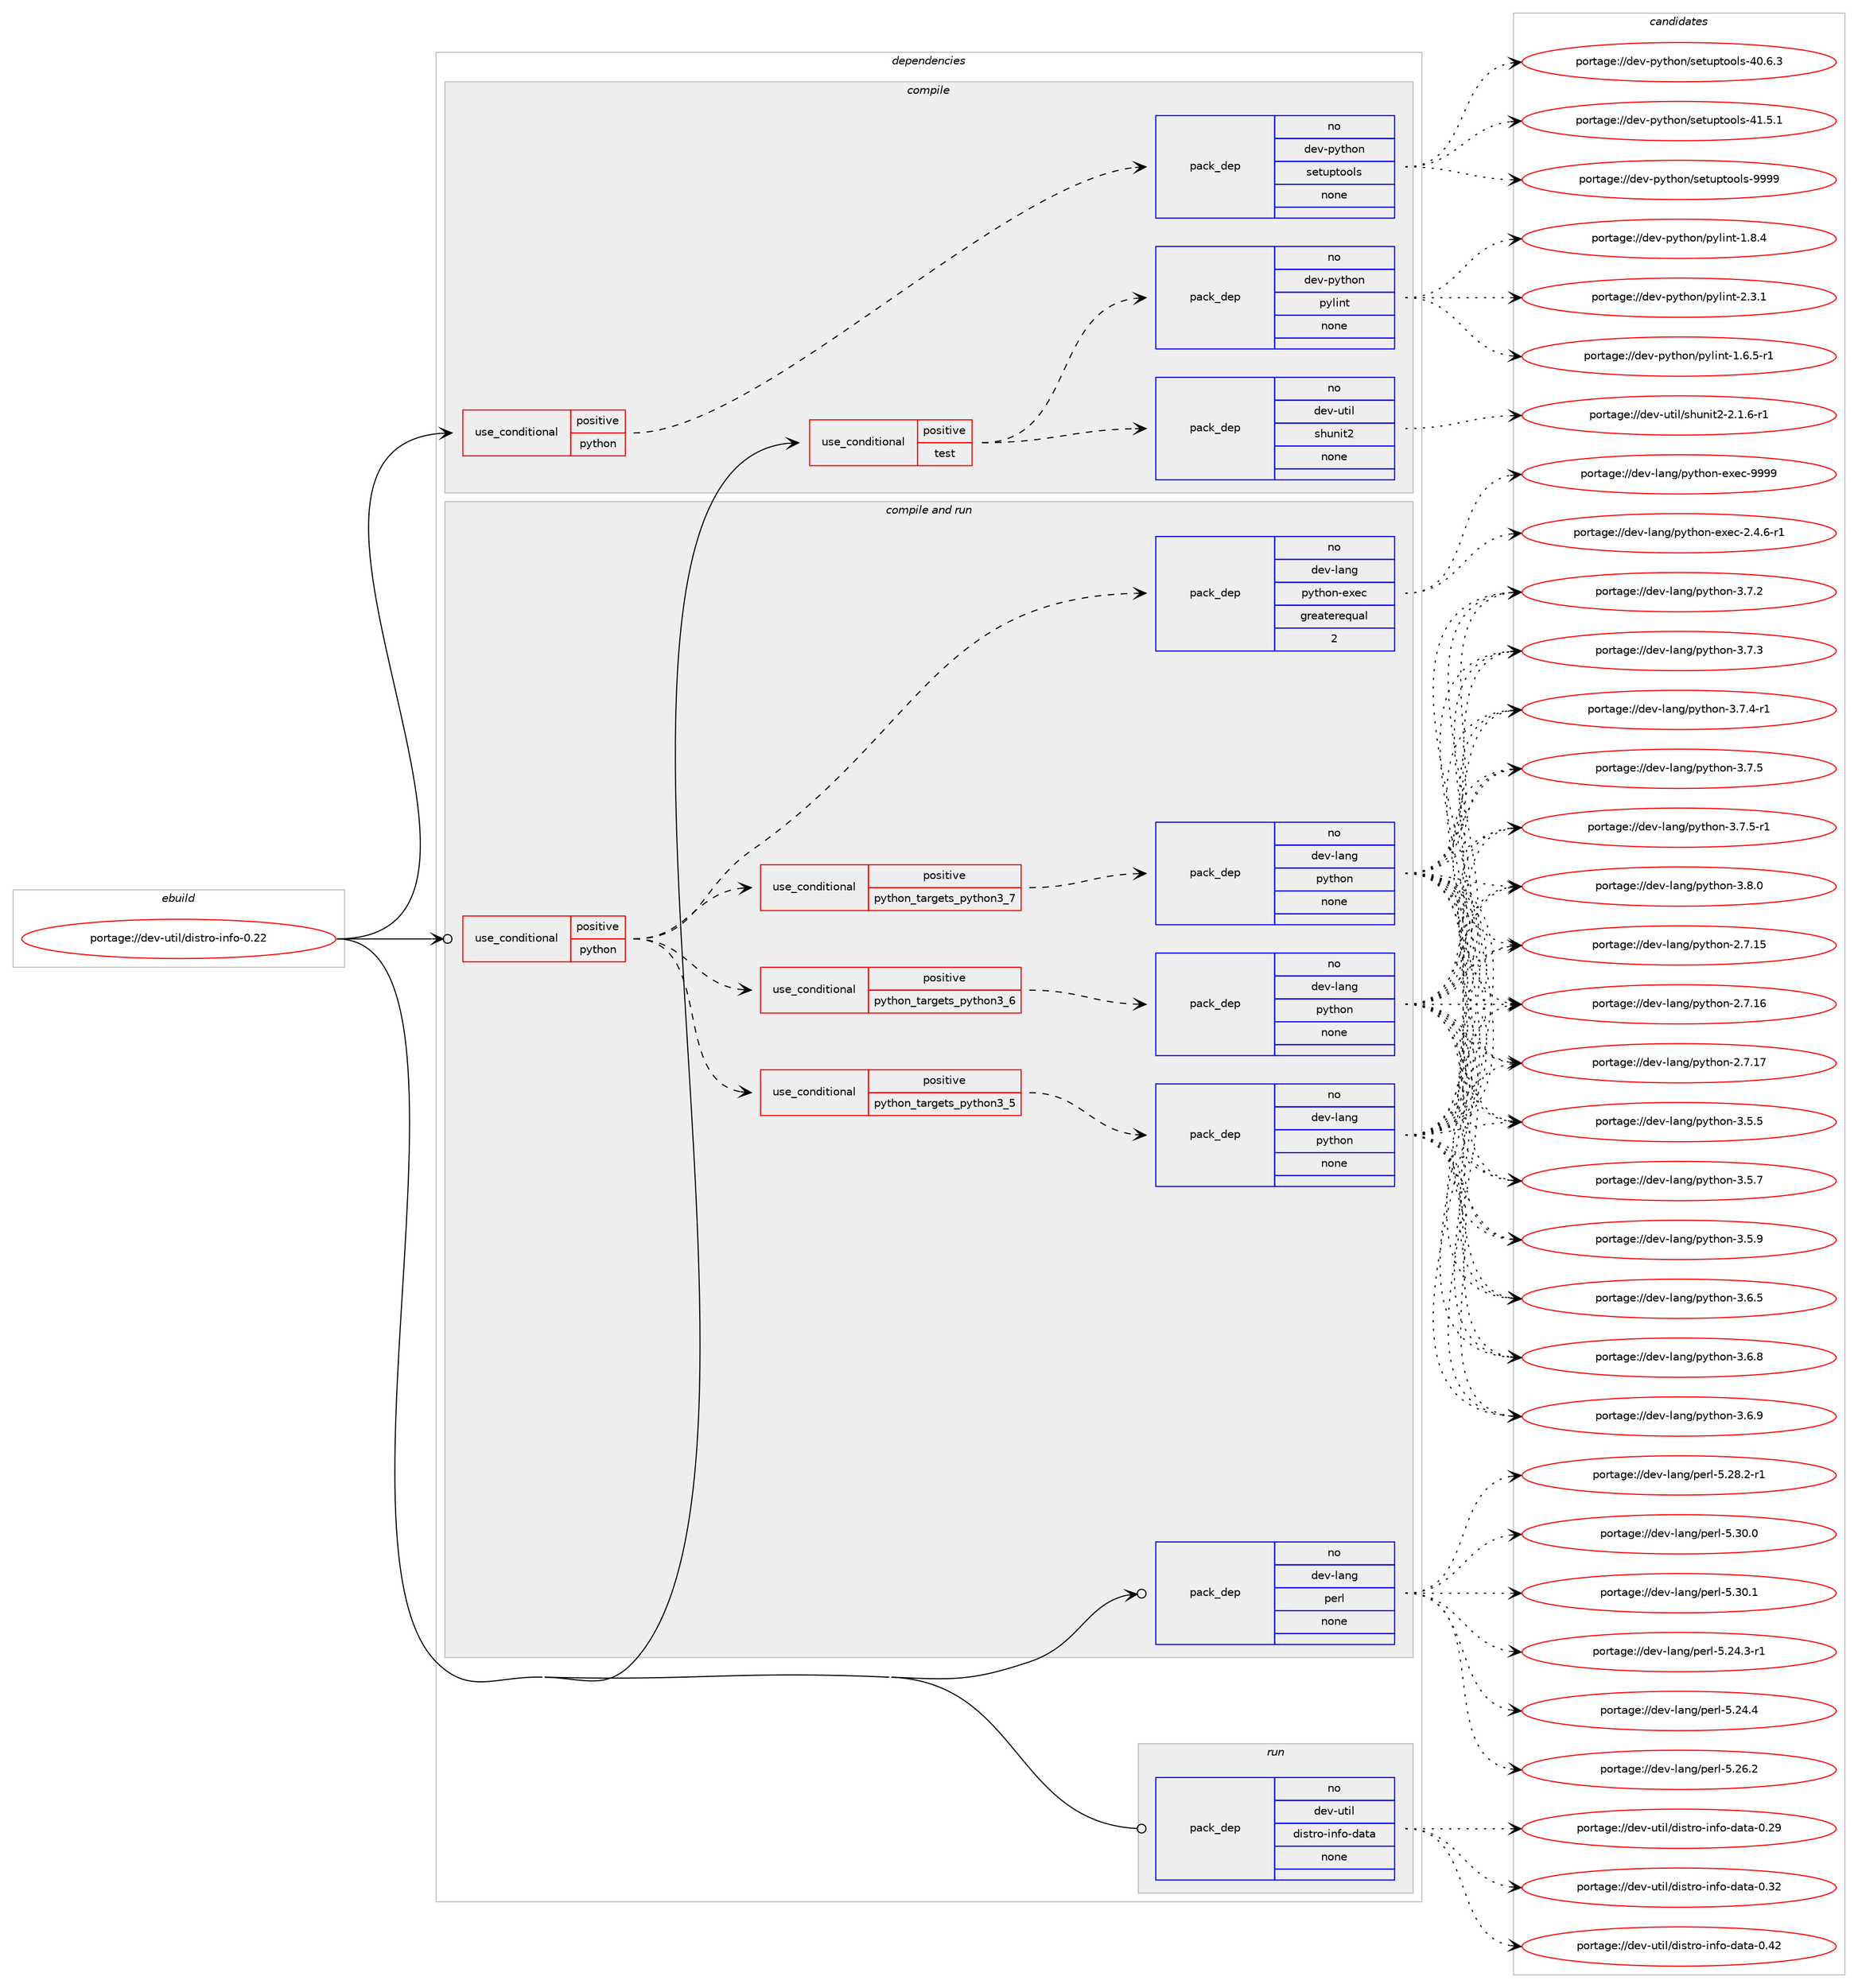 digraph prolog {

# *************
# Graph options
# *************

newrank=true;
concentrate=true;
compound=true;
graph [rankdir=LR,fontname=Helvetica,fontsize=10,ranksep=1.5];#, ranksep=2.5, nodesep=0.2];
edge  [arrowhead=vee];
node  [fontname=Helvetica,fontsize=10];

# **********
# The ebuild
# **********

subgraph cluster_leftcol {
color=gray;
rank=same;
label=<<i>ebuild</i>>;
id [label="portage://dev-util/distro-info-0.22", color=red, width=4, href="../dev-util/distro-info-0.22.svg"];
}

# ****************
# The dependencies
# ****************

subgraph cluster_midcol {
color=gray;
label=<<i>dependencies</i>>;
subgraph cluster_compile {
fillcolor="#eeeeee";
style=filled;
label=<<i>compile</i>>;
subgraph cond71083 {
dependency261811 [label=<<TABLE BORDER="0" CELLBORDER="1" CELLSPACING="0" CELLPADDING="4"><TR><TD ROWSPAN="3" CELLPADDING="10">use_conditional</TD></TR><TR><TD>positive</TD></TR><TR><TD>python</TD></TR></TABLE>>, shape=none, color=red];
subgraph pack187086 {
dependency261812 [label=<<TABLE BORDER="0" CELLBORDER="1" CELLSPACING="0" CELLPADDING="4" WIDTH="220"><TR><TD ROWSPAN="6" CELLPADDING="30">pack_dep</TD></TR><TR><TD WIDTH="110">no</TD></TR><TR><TD>dev-python</TD></TR><TR><TD>setuptools</TD></TR><TR><TD>none</TD></TR><TR><TD></TD></TR></TABLE>>, shape=none, color=blue];
}
dependency261811:e -> dependency261812:w [weight=20,style="dashed",arrowhead="vee"];
}
id:e -> dependency261811:w [weight=20,style="solid",arrowhead="vee"];
subgraph cond71084 {
dependency261813 [label=<<TABLE BORDER="0" CELLBORDER="1" CELLSPACING="0" CELLPADDING="4"><TR><TD ROWSPAN="3" CELLPADDING="10">use_conditional</TD></TR><TR><TD>positive</TD></TR><TR><TD>test</TD></TR></TABLE>>, shape=none, color=red];
subgraph pack187087 {
dependency261814 [label=<<TABLE BORDER="0" CELLBORDER="1" CELLSPACING="0" CELLPADDING="4" WIDTH="220"><TR><TD ROWSPAN="6" CELLPADDING="30">pack_dep</TD></TR><TR><TD WIDTH="110">no</TD></TR><TR><TD>dev-util</TD></TR><TR><TD>shunit2</TD></TR><TR><TD>none</TD></TR><TR><TD></TD></TR></TABLE>>, shape=none, color=blue];
}
dependency261813:e -> dependency261814:w [weight=20,style="dashed",arrowhead="vee"];
subgraph pack187088 {
dependency261815 [label=<<TABLE BORDER="0" CELLBORDER="1" CELLSPACING="0" CELLPADDING="4" WIDTH="220"><TR><TD ROWSPAN="6" CELLPADDING="30">pack_dep</TD></TR><TR><TD WIDTH="110">no</TD></TR><TR><TD>dev-python</TD></TR><TR><TD>pylint</TD></TR><TR><TD>none</TD></TR><TR><TD></TD></TR></TABLE>>, shape=none, color=blue];
}
dependency261813:e -> dependency261815:w [weight=20,style="dashed",arrowhead="vee"];
}
id:e -> dependency261813:w [weight=20,style="solid",arrowhead="vee"];
}
subgraph cluster_compileandrun {
fillcolor="#eeeeee";
style=filled;
label=<<i>compile and run</i>>;
subgraph cond71085 {
dependency261816 [label=<<TABLE BORDER="0" CELLBORDER="1" CELLSPACING="0" CELLPADDING="4"><TR><TD ROWSPAN="3" CELLPADDING="10">use_conditional</TD></TR><TR><TD>positive</TD></TR><TR><TD>python</TD></TR></TABLE>>, shape=none, color=red];
subgraph cond71086 {
dependency261817 [label=<<TABLE BORDER="0" CELLBORDER="1" CELLSPACING="0" CELLPADDING="4"><TR><TD ROWSPAN="3" CELLPADDING="10">use_conditional</TD></TR><TR><TD>positive</TD></TR><TR><TD>python_targets_python3_5</TD></TR></TABLE>>, shape=none, color=red];
subgraph pack187089 {
dependency261818 [label=<<TABLE BORDER="0" CELLBORDER="1" CELLSPACING="0" CELLPADDING="4" WIDTH="220"><TR><TD ROWSPAN="6" CELLPADDING="30">pack_dep</TD></TR><TR><TD WIDTH="110">no</TD></TR><TR><TD>dev-lang</TD></TR><TR><TD>python</TD></TR><TR><TD>none</TD></TR><TR><TD></TD></TR></TABLE>>, shape=none, color=blue];
}
dependency261817:e -> dependency261818:w [weight=20,style="dashed",arrowhead="vee"];
}
dependency261816:e -> dependency261817:w [weight=20,style="dashed",arrowhead="vee"];
subgraph cond71087 {
dependency261819 [label=<<TABLE BORDER="0" CELLBORDER="1" CELLSPACING="0" CELLPADDING="4"><TR><TD ROWSPAN="3" CELLPADDING="10">use_conditional</TD></TR><TR><TD>positive</TD></TR><TR><TD>python_targets_python3_6</TD></TR></TABLE>>, shape=none, color=red];
subgraph pack187090 {
dependency261820 [label=<<TABLE BORDER="0" CELLBORDER="1" CELLSPACING="0" CELLPADDING="4" WIDTH="220"><TR><TD ROWSPAN="6" CELLPADDING="30">pack_dep</TD></TR><TR><TD WIDTH="110">no</TD></TR><TR><TD>dev-lang</TD></TR><TR><TD>python</TD></TR><TR><TD>none</TD></TR><TR><TD></TD></TR></TABLE>>, shape=none, color=blue];
}
dependency261819:e -> dependency261820:w [weight=20,style="dashed",arrowhead="vee"];
}
dependency261816:e -> dependency261819:w [weight=20,style="dashed",arrowhead="vee"];
subgraph cond71088 {
dependency261821 [label=<<TABLE BORDER="0" CELLBORDER="1" CELLSPACING="0" CELLPADDING="4"><TR><TD ROWSPAN="3" CELLPADDING="10">use_conditional</TD></TR><TR><TD>positive</TD></TR><TR><TD>python_targets_python3_7</TD></TR></TABLE>>, shape=none, color=red];
subgraph pack187091 {
dependency261822 [label=<<TABLE BORDER="0" CELLBORDER="1" CELLSPACING="0" CELLPADDING="4" WIDTH="220"><TR><TD ROWSPAN="6" CELLPADDING="30">pack_dep</TD></TR><TR><TD WIDTH="110">no</TD></TR><TR><TD>dev-lang</TD></TR><TR><TD>python</TD></TR><TR><TD>none</TD></TR><TR><TD></TD></TR></TABLE>>, shape=none, color=blue];
}
dependency261821:e -> dependency261822:w [weight=20,style="dashed",arrowhead="vee"];
}
dependency261816:e -> dependency261821:w [weight=20,style="dashed",arrowhead="vee"];
subgraph pack187092 {
dependency261823 [label=<<TABLE BORDER="0" CELLBORDER="1" CELLSPACING="0" CELLPADDING="4" WIDTH="220"><TR><TD ROWSPAN="6" CELLPADDING="30">pack_dep</TD></TR><TR><TD WIDTH="110">no</TD></TR><TR><TD>dev-lang</TD></TR><TR><TD>python-exec</TD></TR><TR><TD>greaterequal</TD></TR><TR><TD>2</TD></TR></TABLE>>, shape=none, color=blue];
}
dependency261816:e -> dependency261823:w [weight=20,style="dashed",arrowhead="vee"];
}
id:e -> dependency261816:w [weight=20,style="solid",arrowhead="odotvee"];
subgraph pack187093 {
dependency261824 [label=<<TABLE BORDER="0" CELLBORDER="1" CELLSPACING="0" CELLPADDING="4" WIDTH="220"><TR><TD ROWSPAN="6" CELLPADDING="30">pack_dep</TD></TR><TR><TD WIDTH="110">no</TD></TR><TR><TD>dev-lang</TD></TR><TR><TD>perl</TD></TR><TR><TD>none</TD></TR><TR><TD></TD></TR></TABLE>>, shape=none, color=blue];
}
id:e -> dependency261824:w [weight=20,style="solid",arrowhead="odotvee"];
}
subgraph cluster_run {
fillcolor="#eeeeee";
style=filled;
label=<<i>run</i>>;
subgraph pack187094 {
dependency261825 [label=<<TABLE BORDER="0" CELLBORDER="1" CELLSPACING="0" CELLPADDING="4" WIDTH="220"><TR><TD ROWSPAN="6" CELLPADDING="30">pack_dep</TD></TR><TR><TD WIDTH="110">no</TD></TR><TR><TD>dev-util</TD></TR><TR><TD>distro-info-data</TD></TR><TR><TD>none</TD></TR><TR><TD></TD></TR></TABLE>>, shape=none, color=blue];
}
id:e -> dependency261825:w [weight=20,style="solid",arrowhead="odot"];
}
}

# **************
# The candidates
# **************

subgraph cluster_choices {
rank=same;
color=gray;
label=<<i>candidates</i>>;

subgraph choice187086 {
color=black;
nodesep=1;
choiceportage100101118451121211161041111104711510111611711211611111110811545524846544651 [label="portage://dev-python/setuptools-40.6.3", color=red, width=4,href="../dev-python/setuptools-40.6.3.svg"];
choiceportage100101118451121211161041111104711510111611711211611111110811545524946534649 [label="portage://dev-python/setuptools-41.5.1", color=red, width=4,href="../dev-python/setuptools-41.5.1.svg"];
choiceportage10010111845112121116104111110471151011161171121161111111081154557575757 [label="portage://dev-python/setuptools-9999", color=red, width=4,href="../dev-python/setuptools-9999.svg"];
dependency261812:e -> choiceportage100101118451121211161041111104711510111611711211611111110811545524846544651:w [style=dotted,weight="100"];
dependency261812:e -> choiceportage100101118451121211161041111104711510111611711211611111110811545524946534649:w [style=dotted,weight="100"];
dependency261812:e -> choiceportage10010111845112121116104111110471151011161171121161111111081154557575757:w [style=dotted,weight="100"];
}
subgraph choice187087 {
color=black;
nodesep=1;
choiceportage1001011184511711610510847115104117110105116504550464946544511449 [label="portage://dev-util/shunit2-2.1.6-r1", color=red, width=4,href="../dev-util/shunit2-2.1.6-r1.svg"];
dependency261814:e -> choiceportage1001011184511711610510847115104117110105116504550464946544511449:w [style=dotted,weight="100"];
}
subgraph choice187088 {
color=black;
nodesep=1;
choiceportage10010111845112121116104111110471121211081051101164549465446534511449 [label="portage://dev-python/pylint-1.6.5-r1", color=red, width=4,href="../dev-python/pylint-1.6.5-r1.svg"];
choiceportage1001011184511212111610411111047112121108105110116454946564652 [label="portage://dev-python/pylint-1.8.4", color=red, width=4,href="../dev-python/pylint-1.8.4.svg"];
choiceportage1001011184511212111610411111047112121108105110116455046514649 [label="portage://dev-python/pylint-2.3.1", color=red, width=4,href="../dev-python/pylint-2.3.1.svg"];
dependency261815:e -> choiceportage10010111845112121116104111110471121211081051101164549465446534511449:w [style=dotted,weight="100"];
dependency261815:e -> choiceportage1001011184511212111610411111047112121108105110116454946564652:w [style=dotted,weight="100"];
dependency261815:e -> choiceportage1001011184511212111610411111047112121108105110116455046514649:w [style=dotted,weight="100"];
}
subgraph choice187089 {
color=black;
nodesep=1;
choiceportage10010111845108971101034711212111610411111045504655464953 [label="portage://dev-lang/python-2.7.15", color=red, width=4,href="../dev-lang/python-2.7.15.svg"];
choiceportage10010111845108971101034711212111610411111045504655464954 [label="portage://dev-lang/python-2.7.16", color=red, width=4,href="../dev-lang/python-2.7.16.svg"];
choiceportage10010111845108971101034711212111610411111045504655464955 [label="portage://dev-lang/python-2.7.17", color=red, width=4,href="../dev-lang/python-2.7.17.svg"];
choiceportage100101118451089711010347112121116104111110455146534653 [label="portage://dev-lang/python-3.5.5", color=red, width=4,href="../dev-lang/python-3.5.5.svg"];
choiceportage100101118451089711010347112121116104111110455146534655 [label="portage://dev-lang/python-3.5.7", color=red, width=4,href="../dev-lang/python-3.5.7.svg"];
choiceportage100101118451089711010347112121116104111110455146534657 [label="portage://dev-lang/python-3.5.9", color=red, width=4,href="../dev-lang/python-3.5.9.svg"];
choiceportage100101118451089711010347112121116104111110455146544653 [label="portage://dev-lang/python-3.6.5", color=red, width=4,href="../dev-lang/python-3.6.5.svg"];
choiceportage100101118451089711010347112121116104111110455146544656 [label="portage://dev-lang/python-3.6.8", color=red, width=4,href="../dev-lang/python-3.6.8.svg"];
choiceportage100101118451089711010347112121116104111110455146544657 [label="portage://dev-lang/python-3.6.9", color=red, width=4,href="../dev-lang/python-3.6.9.svg"];
choiceportage100101118451089711010347112121116104111110455146554650 [label="portage://dev-lang/python-3.7.2", color=red, width=4,href="../dev-lang/python-3.7.2.svg"];
choiceportage100101118451089711010347112121116104111110455146554651 [label="portage://dev-lang/python-3.7.3", color=red, width=4,href="../dev-lang/python-3.7.3.svg"];
choiceportage1001011184510897110103471121211161041111104551465546524511449 [label="portage://dev-lang/python-3.7.4-r1", color=red, width=4,href="../dev-lang/python-3.7.4-r1.svg"];
choiceportage100101118451089711010347112121116104111110455146554653 [label="portage://dev-lang/python-3.7.5", color=red, width=4,href="../dev-lang/python-3.7.5.svg"];
choiceportage1001011184510897110103471121211161041111104551465546534511449 [label="portage://dev-lang/python-3.7.5-r1", color=red, width=4,href="../dev-lang/python-3.7.5-r1.svg"];
choiceportage100101118451089711010347112121116104111110455146564648 [label="portage://dev-lang/python-3.8.0", color=red, width=4,href="../dev-lang/python-3.8.0.svg"];
dependency261818:e -> choiceportage10010111845108971101034711212111610411111045504655464953:w [style=dotted,weight="100"];
dependency261818:e -> choiceportage10010111845108971101034711212111610411111045504655464954:w [style=dotted,weight="100"];
dependency261818:e -> choiceportage10010111845108971101034711212111610411111045504655464955:w [style=dotted,weight="100"];
dependency261818:e -> choiceportage100101118451089711010347112121116104111110455146534653:w [style=dotted,weight="100"];
dependency261818:e -> choiceportage100101118451089711010347112121116104111110455146534655:w [style=dotted,weight="100"];
dependency261818:e -> choiceportage100101118451089711010347112121116104111110455146534657:w [style=dotted,weight="100"];
dependency261818:e -> choiceportage100101118451089711010347112121116104111110455146544653:w [style=dotted,weight="100"];
dependency261818:e -> choiceportage100101118451089711010347112121116104111110455146544656:w [style=dotted,weight="100"];
dependency261818:e -> choiceportage100101118451089711010347112121116104111110455146544657:w [style=dotted,weight="100"];
dependency261818:e -> choiceportage100101118451089711010347112121116104111110455146554650:w [style=dotted,weight="100"];
dependency261818:e -> choiceportage100101118451089711010347112121116104111110455146554651:w [style=dotted,weight="100"];
dependency261818:e -> choiceportage1001011184510897110103471121211161041111104551465546524511449:w [style=dotted,weight="100"];
dependency261818:e -> choiceportage100101118451089711010347112121116104111110455146554653:w [style=dotted,weight="100"];
dependency261818:e -> choiceportage1001011184510897110103471121211161041111104551465546534511449:w [style=dotted,weight="100"];
dependency261818:e -> choiceportage100101118451089711010347112121116104111110455146564648:w [style=dotted,weight="100"];
}
subgraph choice187090 {
color=black;
nodesep=1;
choiceportage10010111845108971101034711212111610411111045504655464953 [label="portage://dev-lang/python-2.7.15", color=red, width=4,href="../dev-lang/python-2.7.15.svg"];
choiceportage10010111845108971101034711212111610411111045504655464954 [label="portage://dev-lang/python-2.7.16", color=red, width=4,href="../dev-lang/python-2.7.16.svg"];
choiceportage10010111845108971101034711212111610411111045504655464955 [label="portage://dev-lang/python-2.7.17", color=red, width=4,href="../dev-lang/python-2.7.17.svg"];
choiceportage100101118451089711010347112121116104111110455146534653 [label="portage://dev-lang/python-3.5.5", color=red, width=4,href="../dev-lang/python-3.5.5.svg"];
choiceportage100101118451089711010347112121116104111110455146534655 [label="portage://dev-lang/python-3.5.7", color=red, width=4,href="../dev-lang/python-3.5.7.svg"];
choiceportage100101118451089711010347112121116104111110455146534657 [label="portage://dev-lang/python-3.5.9", color=red, width=4,href="../dev-lang/python-3.5.9.svg"];
choiceportage100101118451089711010347112121116104111110455146544653 [label="portage://dev-lang/python-3.6.5", color=red, width=4,href="../dev-lang/python-3.6.5.svg"];
choiceportage100101118451089711010347112121116104111110455146544656 [label="portage://dev-lang/python-3.6.8", color=red, width=4,href="../dev-lang/python-3.6.8.svg"];
choiceportage100101118451089711010347112121116104111110455146544657 [label="portage://dev-lang/python-3.6.9", color=red, width=4,href="../dev-lang/python-3.6.9.svg"];
choiceportage100101118451089711010347112121116104111110455146554650 [label="portage://dev-lang/python-3.7.2", color=red, width=4,href="../dev-lang/python-3.7.2.svg"];
choiceportage100101118451089711010347112121116104111110455146554651 [label="portage://dev-lang/python-3.7.3", color=red, width=4,href="../dev-lang/python-3.7.3.svg"];
choiceportage1001011184510897110103471121211161041111104551465546524511449 [label="portage://dev-lang/python-3.7.4-r1", color=red, width=4,href="../dev-lang/python-3.7.4-r1.svg"];
choiceportage100101118451089711010347112121116104111110455146554653 [label="portage://dev-lang/python-3.7.5", color=red, width=4,href="../dev-lang/python-3.7.5.svg"];
choiceportage1001011184510897110103471121211161041111104551465546534511449 [label="portage://dev-lang/python-3.7.5-r1", color=red, width=4,href="../dev-lang/python-3.7.5-r1.svg"];
choiceportage100101118451089711010347112121116104111110455146564648 [label="portage://dev-lang/python-3.8.0", color=red, width=4,href="../dev-lang/python-3.8.0.svg"];
dependency261820:e -> choiceportage10010111845108971101034711212111610411111045504655464953:w [style=dotted,weight="100"];
dependency261820:e -> choiceportage10010111845108971101034711212111610411111045504655464954:w [style=dotted,weight="100"];
dependency261820:e -> choiceportage10010111845108971101034711212111610411111045504655464955:w [style=dotted,weight="100"];
dependency261820:e -> choiceportage100101118451089711010347112121116104111110455146534653:w [style=dotted,weight="100"];
dependency261820:e -> choiceportage100101118451089711010347112121116104111110455146534655:w [style=dotted,weight="100"];
dependency261820:e -> choiceportage100101118451089711010347112121116104111110455146534657:w [style=dotted,weight="100"];
dependency261820:e -> choiceportage100101118451089711010347112121116104111110455146544653:w [style=dotted,weight="100"];
dependency261820:e -> choiceportage100101118451089711010347112121116104111110455146544656:w [style=dotted,weight="100"];
dependency261820:e -> choiceportage100101118451089711010347112121116104111110455146544657:w [style=dotted,weight="100"];
dependency261820:e -> choiceportage100101118451089711010347112121116104111110455146554650:w [style=dotted,weight="100"];
dependency261820:e -> choiceportage100101118451089711010347112121116104111110455146554651:w [style=dotted,weight="100"];
dependency261820:e -> choiceportage1001011184510897110103471121211161041111104551465546524511449:w [style=dotted,weight="100"];
dependency261820:e -> choiceportage100101118451089711010347112121116104111110455146554653:w [style=dotted,weight="100"];
dependency261820:e -> choiceportage1001011184510897110103471121211161041111104551465546534511449:w [style=dotted,weight="100"];
dependency261820:e -> choiceportage100101118451089711010347112121116104111110455146564648:w [style=dotted,weight="100"];
}
subgraph choice187091 {
color=black;
nodesep=1;
choiceportage10010111845108971101034711212111610411111045504655464953 [label="portage://dev-lang/python-2.7.15", color=red, width=4,href="../dev-lang/python-2.7.15.svg"];
choiceportage10010111845108971101034711212111610411111045504655464954 [label="portage://dev-lang/python-2.7.16", color=red, width=4,href="../dev-lang/python-2.7.16.svg"];
choiceportage10010111845108971101034711212111610411111045504655464955 [label="portage://dev-lang/python-2.7.17", color=red, width=4,href="../dev-lang/python-2.7.17.svg"];
choiceportage100101118451089711010347112121116104111110455146534653 [label="portage://dev-lang/python-3.5.5", color=red, width=4,href="../dev-lang/python-3.5.5.svg"];
choiceportage100101118451089711010347112121116104111110455146534655 [label="portage://dev-lang/python-3.5.7", color=red, width=4,href="../dev-lang/python-3.5.7.svg"];
choiceportage100101118451089711010347112121116104111110455146534657 [label="portage://dev-lang/python-3.5.9", color=red, width=4,href="../dev-lang/python-3.5.9.svg"];
choiceportage100101118451089711010347112121116104111110455146544653 [label="portage://dev-lang/python-3.6.5", color=red, width=4,href="../dev-lang/python-3.6.5.svg"];
choiceportage100101118451089711010347112121116104111110455146544656 [label="portage://dev-lang/python-3.6.8", color=red, width=4,href="../dev-lang/python-3.6.8.svg"];
choiceportage100101118451089711010347112121116104111110455146544657 [label="portage://dev-lang/python-3.6.9", color=red, width=4,href="../dev-lang/python-3.6.9.svg"];
choiceportage100101118451089711010347112121116104111110455146554650 [label="portage://dev-lang/python-3.7.2", color=red, width=4,href="../dev-lang/python-3.7.2.svg"];
choiceportage100101118451089711010347112121116104111110455146554651 [label="portage://dev-lang/python-3.7.3", color=red, width=4,href="../dev-lang/python-3.7.3.svg"];
choiceportage1001011184510897110103471121211161041111104551465546524511449 [label="portage://dev-lang/python-3.7.4-r1", color=red, width=4,href="../dev-lang/python-3.7.4-r1.svg"];
choiceportage100101118451089711010347112121116104111110455146554653 [label="portage://dev-lang/python-3.7.5", color=red, width=4,href="../dev-lang/python-3.7.5.svg"];
choiceportage1001011184510897110103471121211161041111104551465546534511449 [label="portage://dev-lang/python-3.7.5-r1", color=red, width=4,href="../dev-lang/python-3.7.5-r1.svg"];
choiceportage100101118451089711010347112121116104111110455146564648 [label="portage://dev-lang/python-3.8.0", color=red, width=4,href="../dev-lang/python-3.8.0.svg"];
dependency261822:e -> choiceportage10010111845108971101034711212111610411111045504655464953:w [style=dotted,weight="100"];
dependency261822:e -> choiceportage10010111845108971101034711212111610411111045504655464954:w [style=dotted,weight="100"];
dependency261822:e -> choiceportage10010111845108971101034711212111610411111045504655464955:w [style=dotted,weight="100"];
dependency261822:e -> choiceportage100101118451089711010347112121116104111110455146534653:w [style=dotted,weight="100"];
dependency261822:e -> choiceportage100101118451089711010347112121116104111110455146534655:w [style=dotted,weight="100"];
dependency261822:e -> choiceportage100101118451089711010347112121116104111110455146534657:w [style=dotted,weight="100"];
dependency261822:e -> choiceportage100101118451089711010347112121116104111110455146544653:w [style=dotted,weight="100"];
dependency261822:e -> choiceportage100101118451089711010347112121116104111110455146544656:w [style=dotted,weight="100"];
dependency261822:e -> choiceportage100101118451089711010347112121116104111110455146544657:w [style=dotted,weight="100"];
dependency261822:e -> choiceportage100101118451089711010347112121116104111110455146554650:w [style=dotted,weight="100"];
dependency261822:e -> choiceportage100101118451089711010347112121116104111110455146554651:w [style=dotted,weight="100"];
dependency261822:e -> choiceportage1001011184510897110103471121211161041111104551465546524511449:w [style=dotted,weight="100"];
dependency261822:e -> choiceportage100101118451089711010347112121116104111110455146554653:w [style=dotted,weight="100"];
dependency261822:e -> choiceportage1001011184510897110103471121211161041111104551465546534511449:w [style=dotted,weight="100"];
dependency261822:e -> choiceportage100101118451089711010347112121116104111110455146564648:w [style=dotted,weight="100"];
}
subgraph choice187092 {
color=black;
nodesep=1;
choiceportage10010111845108971101034711212111610411111045101120101994550465246544511449 [label="portage://dev-lang/python-exec-2.4.6-r1", color=red, width=4,href="../dev-lang/python-exec-2.4.6-r1.svg"];
choiceportage10010111845108971101034711212111610411111045101120101994557575757 [label="portage://dev-lang/python-exec-9999", color=red, width=4,href="../dev-lang/python-exec-9999.svg"];
dependency261823:e -> choiceportage10010111845108971101034711212111610411111045101120101994550465246544511449:w [style=dotted,weight="100"];
dependency261823:e -> choiceportage10010111845108971101034711212111610411111045101120101994557575757:w [style=dotted,weight="100"];
}
subgraph choice187093 {
color=black;
nodesep=1;
choiceportage100101118451089711010347112101114108455346505246514511449 [label="portage://dev-lang/perl-5.24.3-r1", color=red, width=4,href="../dev-lang/perl-5.24.3-r1.svg"];
choiceportage10010111845108971101034711210111410845534650524652 [label="portage://dev-lang/perl-5.24.4", color=red, width=4,href="../dev-lang/perl-5.24.4.svg"];
choiceportage10010111845108971101034711210111410845534650544650 [label="portage://dev-lang/perl-5.26.2", color=red, width=4,href="../dev-lang/perl-5.26.2.svg"];
choiceportage100101118451089711010347112101114108455346505646504511449 [label="portage://dev-lang/perl-5.28.2-r1", color=red, width=4,href="../dev-lang/perl-5.28.2-r1.svg"];
choiceportage10010111845108971101034711210111410845534651484648 [label="portage://dev-lang/perl-5.30.0", color=red, width=4,href="../dev-lang/perl-5.30.0.svg"];
choiceportage10010111845108971101034711210111410845534651484649 [label="portage://dev-lang/perl-5.30.1", color=red, width=4,href="../dev-lang/perl-5.30.1.svg"];
dependency261824:e -> choiceportage100101118451089711010347112101114108455346505246514511449:w [style=dotted,weight="100"];
dependency261824:e -> choiceportage10010111845108971101034711210111410845534650524652:w [style=dotted,weight="100"];
dependency261824:e -> choiceportage10010111845108971101034711210111410845534650544650:w [style=dotted,weight="100"];
dependency261824:e -> choiceportage100101118451089711010347112101114108455346505646504511449:w [style=dotted,weight="100"];
dependency261824:e -> choiceportage10010111845108971101034711210111410845534651484648:w [style=dotted,weight="100"];
dependency261824:e -> choiceportage10010111845108971101034711210111410845534651484649:w [style=dotted,weight="100"];
}
subgraph choice187094 {
color=black;
nodesep=1;
choiceportage1001011184511711610510847100105115116114111451051101021114510097116974548465057 [label="portage://dev-util/distro-info-data-0.29", color=red, width=4,href="../dev-util/distro-info-data-0.29.svg"];
choiceportage1001011184511711610510847100105115116114111451051101021114510097116974548465150 [label="portage://dev-util/distro-info-data-0.32", color=red, width=4,href="../dev-util/distro-info-data-0.32.svg"];
choiceportage1001011184511711610510847100105115116114111451051101021114510097116974548465250 [label="portage://dev-util/distro-info-data-0.42", color=red, width=4,href="../dev-util/distro-info-data-0.42.svg"];
dependency261825:e -> choiceportage1001011184511711610510847100105115116114111451051101021114510097116974548465057:w [style=dotted,weight="100"];
dependency261825:e -> choiceportage1001011184511711610510847100105115116114111451051101021114510097116974548465150:w [style=dotted,weight="100"];
dependency261825:e -> choiceportage1001011184511711610510847100105115116114111451051101021114510097116974548465250:w [style=dotted,weight="100"];
}
}

}
